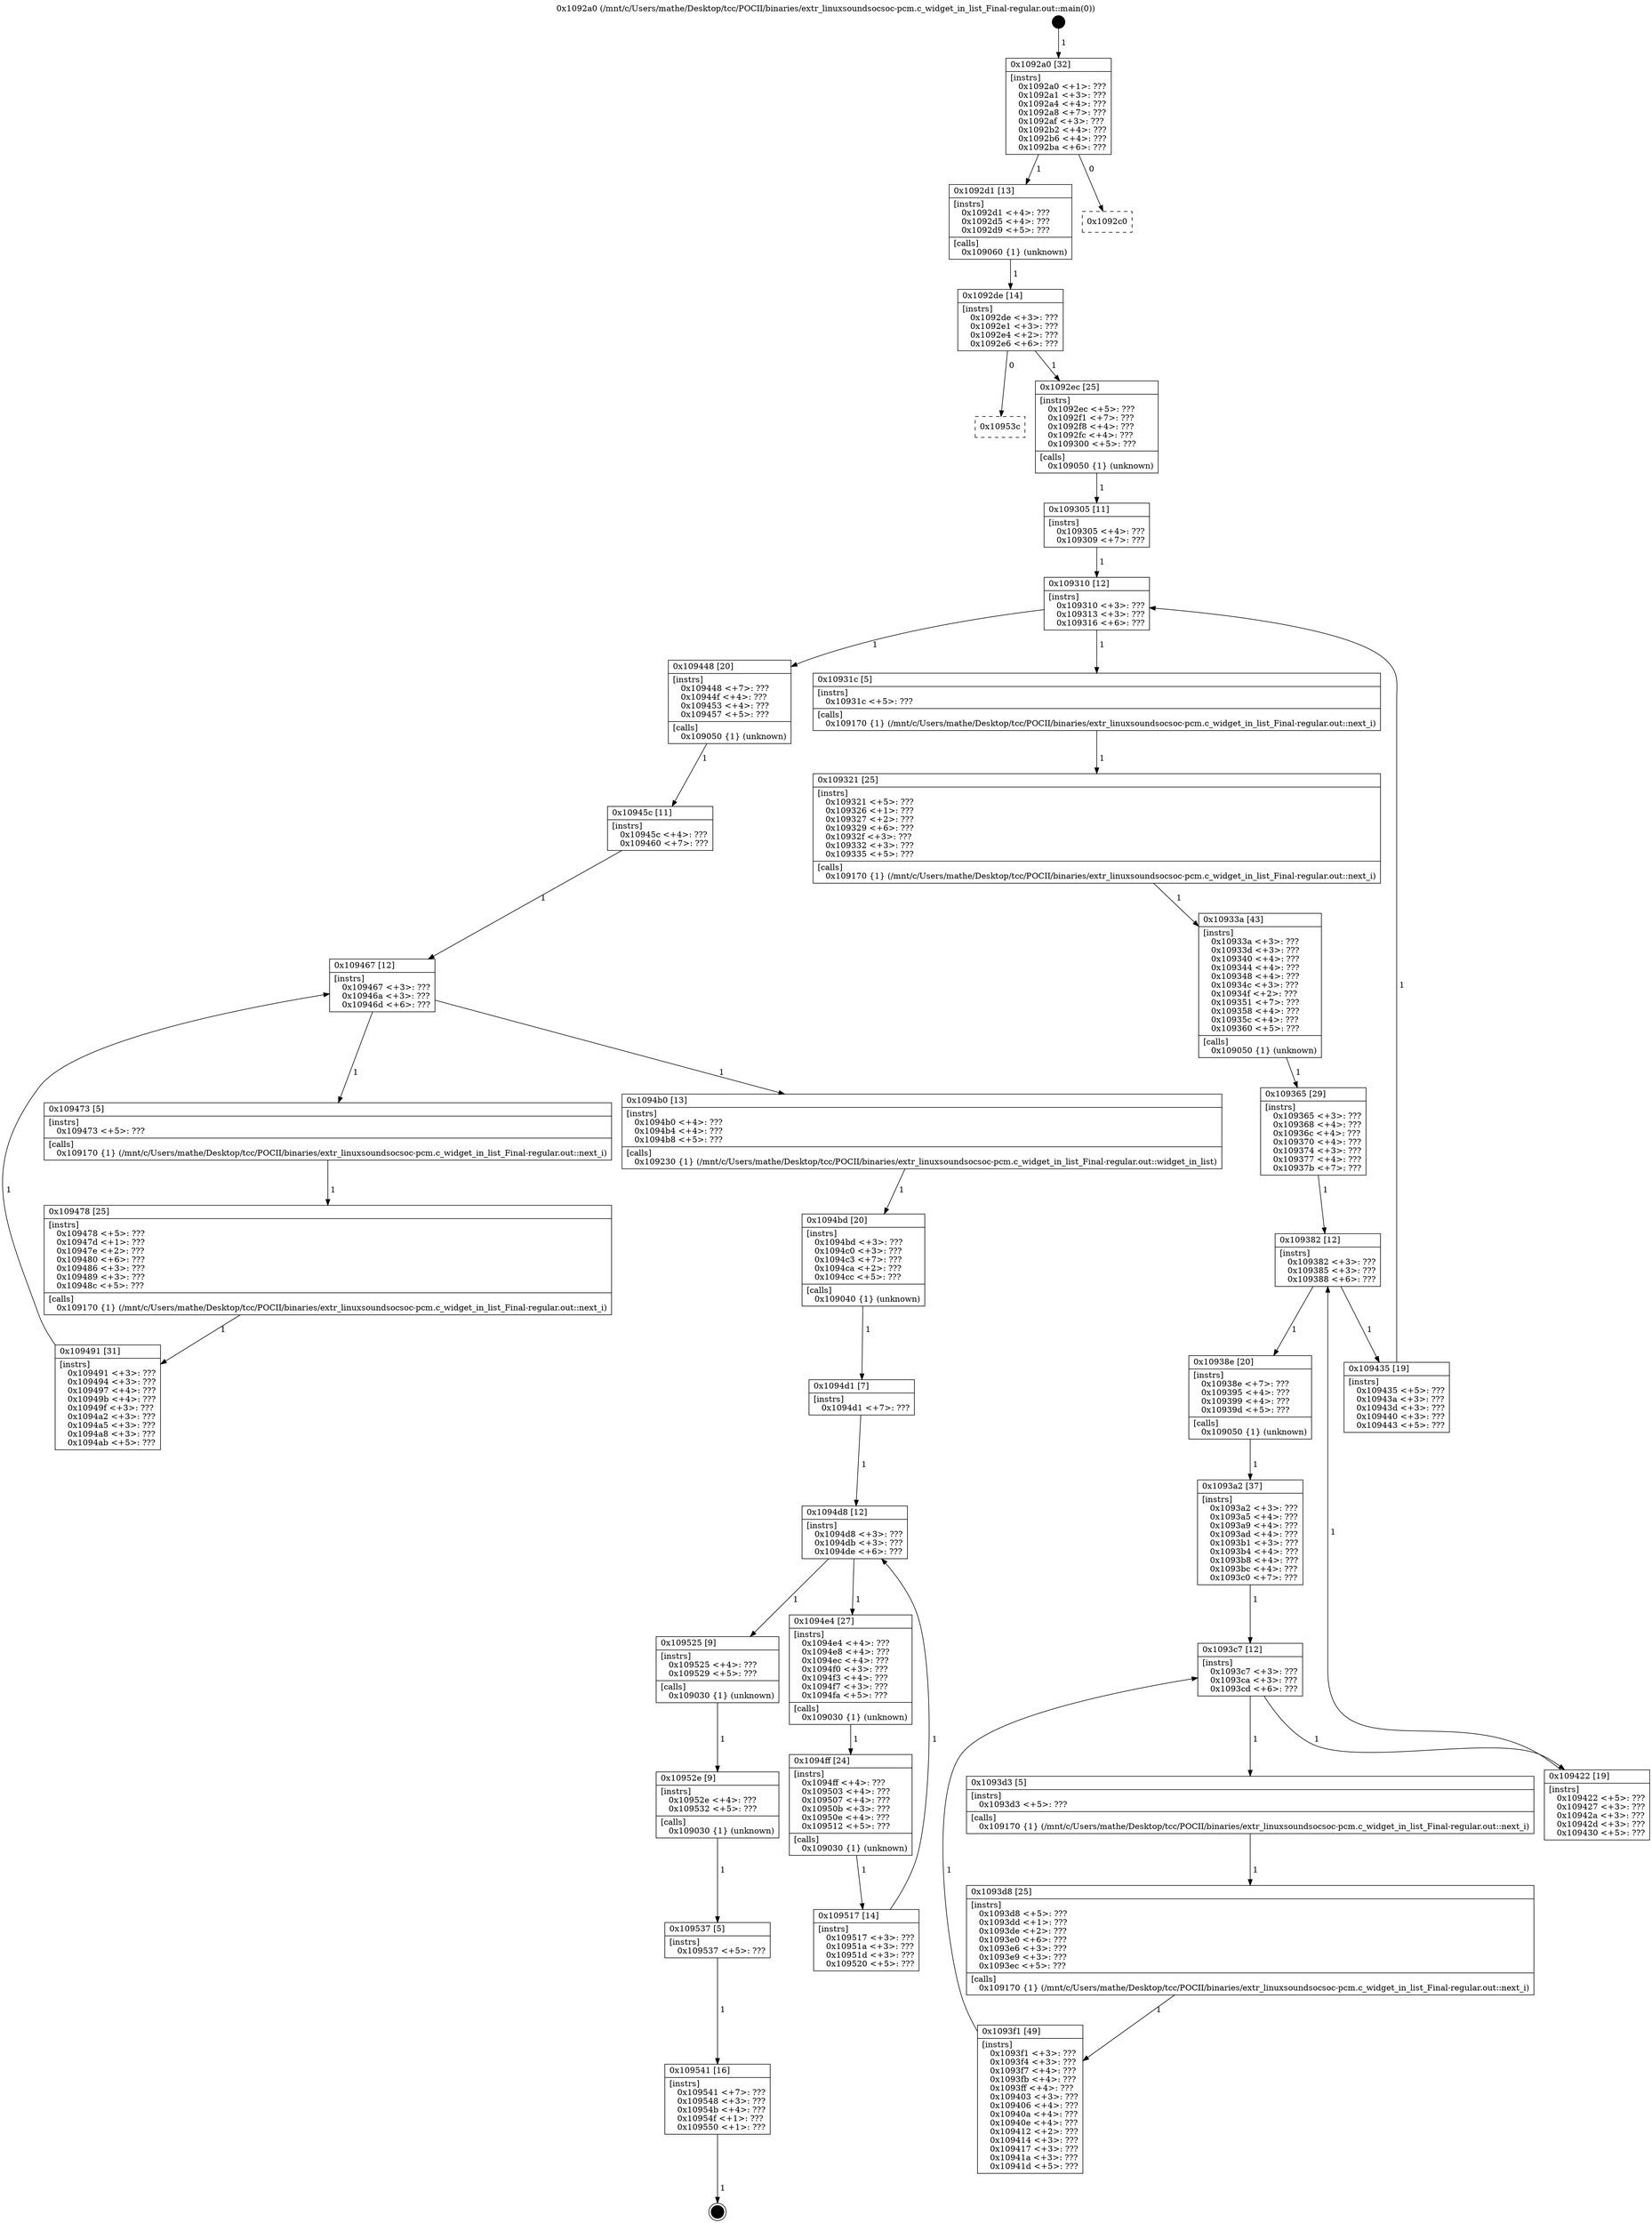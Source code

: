 digraph "0x1092a0" {
  label = "0x1092a0 (/mnt/c/Users/mathe/Desktop/tcc/POCII/binaries/extr_linuxsoundsocsoc-pcm.c_widget_in_list_Final-regular.out::main(0))"
  labelloc = "t"
  node[shape=record]

  Entry [label="",width=0.3,height=0.3,shape=circle,fillcolor=black,style=filled]
  "0x1092a0" [label="{
     0x1092a0 [32]\l
     | [instrs]\l
     &nbsp;&nbsp;0x1092a0 \<+1\>: ???\l
     &nbsp;&nbsp;0x1092a1 \<+3\>: ???\l
     &nbsp;&nbsp;0x1092a4 \<+4\>: ???\l
     &nbsp;&nbsp;0x1092a8 \<+7\>: ???\l
     &nbsp;&nbsp;0x1092af \<+3\>: ???\l
     &nbsp;&nbsp;0x1092b2 \<+4\>: ???\l
     &nbsp;&nbsp;0x1092b6 \<+4\>: ???\l
     &nbsp;&nbsp;0x1092ba \<+6\>: ???\l
  }"]
  "0x1092d1" [label="{
     0x1092d1 [13]\l
     | [instrs]\l
     &nbsp;&nbsp;0x1092d1 \<+4\>: ???\l
     &nbsp;&nbsp;0x1092d5 \<+4\>: ???\l
     &nbsp;&nbsp;0x1092d9 \<+5\>: ???\l
     | [calls]\l
     &nbsp;&nbsp;0x109060 \{1\} (unknown)\l
  }"]
  "0x1092c0" [label="{
     0x1092c0\l
  }", style=dashed]
  "0x1092de" [label="{
     0x1092de [14]\l
     | [instrs]\l
     &nbsp;&nbsp;0x1092de \<+3\>: ???\l
     &nbsp;&nbsp;0x1092e1 \<+3\>: ???\l
     &nbsp;&nbsp;0x1092e4 \<+2\>: ???\l
     &nbsp;&nbsp;0x1092e6 \<+6\>: ???\l
  }"]
  "0x10953c" [label="{
     0x10953c\l
  }", style=dashed]
  "0x1092ec" [label="{
     0x1092ec [25]\l
     | [instrs]\l
     &nbsp;&nbsp;0x1092ec \<+5\>: ???\l
     &nbsp;&nbsp;0x1092f1 \<+7\>: ???\l
     &nbsp;&nbsp;0x1092f8 \<+4\>: ???\l
     &nbsp;&nbsp;0x1092fc \<+4\>: ???\l
     &nbsp;&nbsp;0x109300 \<+5\>: ???\l
     | [calls]\l
     &nbsp;&nbsp;0x109050 \{1\} (unknown)\l
  }"]
  Exit [label="",width=0.3,height=0.3,shape=circle,fillcolor=black,style=filled,peripheries=2]
  "0x109310" [label="{
     0x109310 [12]\l
     | [instrs]\l
     &nbsp;&nbsp;0x109310 \<+3\>: ???\l
     &nbsp;&nbsp;0x109313 \<+3\>: ???\l
     &nbsp;&nbsp;0x109316 \<+6\>: ???\l
  }"]
  "0x109448" [label="{
     0x109448 [20]\l
     | [instrs]\l
     &nbsp;&nbsp;0x109448 \<+7\>: ???\l
     &nbsp;&nbsp;0x10944f \<+4\>: ???\l
     &nbsp;&nbsp;0x109453 \<+4\>: ???\l
     &nbsp;&nbsp;0x109457 \<+5\>: ???\l
     | [calls]\l
     &nbsp;&nbsp;0x109050 \{1\} (unknown)\l
  }"]
  "0x10931c" [label="{
     0x10931c [5]\l
     | [instrs]\l
     &nbsp;&nbsp;0x10931c \<+5\>: ???\l
     | [calls]\l
     &nbsp;&nbsp;0x109170 \{1\} (/mnt/c/Users/mathe/Desktop/tcc/POCII/binaries/extr_linuxsoundsocsoc-pcm.c_widget_in_list_Final-regular.out::next_i)\l
  }"]
  "0x109321" [label="{
     0x109321 [25]\l
     | [instrs]\l
     &nbsp;&nbsp;0x109321 \<+5\>: ???\l
     &nbsp;&nbsp;0x109326 \<+1\>: ???\l
     &nbsp;&nbsp;0x109327 \<+2\>: ???\l
     &nbsp;&nbsp;0x109329 \<+6\>: ???\l
     &nbsp;&nbsp;0x10932f \<+3\>: ???\l
     &nbsp;&nbsp;0x109332 \<+3\>: ???\l
     &nbsp;&nbsp;0x109335 \<+5\>: ???\l
     | [calls]\l
     &nbsp;&nbsp;0x109170 \{1\} (/mnt/c/Users/mathe/Desktop/tcc/POCII/binaries/extr_linuxsoundsocsoc-pcm.c_widget_in_list_Final-regular.out::next_i)\l
  }"]
  "0x10933a" [label="{
     0x10933a [43]\l
     | [instrs]\l
     &nbsp;&nbsp;0x10933a \<+3\>: ???\l
     &nbsp;&nbsp;0x10933d \<+3\>: ???\l
     &nbsp;&nbsp;0x109340 \<+4\>: ???\l
     &nbsp;&nbsp;0x109344 \<+4\>: ???\l
     &nbsp;&nbsp;0x109348 \<+4\>: ???\l
     &nbsp;&nbsp;0x10934c \<+3\>: ???\l
     &nbsp;&nbsp;0x10934f \<+2\>: ???\l
     &nbsp;&nbsp;0x109351 \<+7\>: ???\l
     &nbsp;&nbsp;0x109358 \<+4\>: ???\l
     &nbsp;&nbsp;0x10935c \<+4\>: ???\l
     &nbsp;&nbsp;0x109360 \<+5\>: ???\l
     | [calls]\l
     &nbsp;&nbsp;0x109050 \{1\} (unknown)\l
  }"]
  "0x109382" [label="{
     0x109382 [12]\l
     | [instrs]\l
     &nbsp;&nbsp;0x109382 \<+3\>: ???\l
     &nbsp;&nbsp;0x109385 \<+3\>: ???\l
     &nbsp;&nbsp;0x109388 \<+6\>: ???\l
  }"]
  "0x109435" [label="{
     0x109435 [19]\l
     | [instrs]\l
     &nbsp;&nbsp;0x109435 \<+5\>: ???\l
     &nbsp;&nbsp;0x10943a \<+3\>: ???\l
     &nbsp;&nbsp;0x10943d \<+3\>: ???\l
     &nbsp;&nbsp;0x109440 \<+3\>: ???\l
     &nbsp;&nbsp;0x109443 \<+5\>: ???\l
  }"]
  "0x10938e" [label="{
     0x10938e [20]\l
     | [instrs]\l
     &nbsp;&nbsp;0x10938e \<+7\>: ???\l
     &nbsp;&nbsp;0x109395 \<+4\>: ???\l
     &nbsp;&nbsp;0x109399 \<+4\>: ???\l
     &nbsp;&nbsp;0x10939d \<+5\>: ???\l
     | [calls]\l
     &nbsp;&nbsp;0x109050 \{1\} (unknown)\l
  }"]
  "0x1093c7" [label="{
     0x1093c7 [12]\l
     | [instrs]\l
     &nbsp;&nbsp;0x1093c7 \<+3\>: ???\l
     &nbsp;&nbsp;0x1093ca \<+3\>: ???\l
     &nbsp;&nbsp;0x1093cd \<+6\>: ???\l
  }"]
  "0x109422" [label="{
     0x109422 [19]\l
     | [instrs]\l
     &nbsp;&nbsp;0x109422 \<+5\>: ???\l
     &nbsp;&nbsp;0x109427 \<+3\>: ???\l
     &nbsp;&nbsp;0x10942a \<+3\>: ???\l
     &nbsp;&nbsp;0x10942d \<+3\>: ???\l
     &nbsp;&nbsp;0x109430 \<+5\>: ???\l
  }"]
  "0x1093d3" [label="{
     0x1093d3 [5]\l
     | [instrs]\l
     &nbsp;&nbsp;0x1093d3 \<+5\>: ???\l
     | [calls]\l
     &nbsp;&nbsp;0x109170 \{1\} (/mnt/c/Users/mathe/Desktop/tcc/POCII/binaries/extr_linuxsoundsocsoc-pcm.c_widget_in_list_Final-regular.out::next_i)\l
  }"]
  "0x1093d8" [label="{
     0x1093d8 [25]\l
     | [instrs]\l
     &nbsp;&nbsp;0x1093d8 \<+5\>: ???\l
     &nbsp;&nbsp;0x1093dd \<+1\>: ???\l
     &nbsp;&nbsp;0x1093de \<+2\>: ???\l
     &nbsp;&nbsp;0x1093e0 \<+6\>: ???\l
     &nbsp;&nbsp;0x1093e6 \<+3\>: ???\l
     &nbsp;&nbsp;0x1093e9 \<+3\>: ???\l
     &nbsp;&nbsp;0x1093ec \<+5\>: ???\l
     | [calls]\l
     &nbsp;&nbsp;0x109170 \{1\} (/mnt/c/Users/mathe/Desktop/tcc/POCII/binaries/extr_linuxsoundsocsoc-pcm.c_widget_in_list_Final-regular.out::next_i)\l
  }"]
  "0x1093f1" [label="{
     0x1093f1 [49]\l
     | [instrs]\l
     &nbsp;&nbsp;0x1093f1 \<+3\>: ???\l
     &nbsp;&nbsp;0x1093f4 \<+3\>: ???\l
     &nbsp;&nbsp;0x1093f7 \<+4\>: ???\l
     &nbsp;&nbsp;0x1093fb \<+4\>: ???\l
     &nbsp;&nbsp;0x1093ff \<+4\>: ???\l
     &nbsp;&nbsp;0x109403 \<+3\>: ???\l
     &nbsp;&nbsp;0x109406 \<+4\>: ???\l
     &nbsp;&nbsp;0x10940a \<+4\>: ???\l
     &nbsp;&nbsp;0x10940e \<+4\>: ???\l
     &nbsp;&nbsp;0x109412 \<+2\>: ???\l
     &nbsp;&nbsp;0x109414 \<+3\>: ???\l
     &nbsp;&nbsp;0x109417 \<+3\>: ???\l
     &nbsp;&nbsp;0x10941a \<+3\>: ???\l
     &nbsp;&nbsp;0x10941d \<+5\>: ???\l
  }"]
  "0x1093a2" [label="{
     0x1093a2 [37]\l
     | [instrs]\l
     &nbsp;&nbsp;0x1093a2 \<+3\>: ???\l
     &nbsp;&nbsp;0x1093a5 \<+4\>: ???\l
     &nbsp;&nbsp;0x1093a9 \<+4\>: ???\l
     &nbsp;&nbsp;0x1093ad \<+4\>: ???\l
     &nbsp;&nbsp;0x1093b1 \<+3\>: ???\l
     &nbsp;&nbsp;0x1093b4 \<+4\>: ???\l
     &nbsp;&nbsp;0x1093b8 \<+4\>: ???\l
     &nbsp;&nbsp;0x1093bc \<+4\>: ???\l
     &nbsp;&nbsp;0x1093c0 \<+7\>: ???\l
  }"]
  "0x109541" [label="{
     0x109541 [16]\l
     | [instrs]\l
     &nbsp;&nbsp;0x109541 \<+7\>: ???\l
     &nbsp;&nbsp;0x109548 \<+3\>: ???\l
     &nbsp;&nbsp;0x10954b \<+4\>: ???\l
     &nbsp;&nbsp;0x10954f \<+1\>: ???\l
     &nbsp;&nbsp;0x109550 \<+1\>: ???\l
  }"]
  "0x109365" [label="{
     0x109365 [29]\l
     | [instrs]\l
     &nbsp;&nbsp;0x109365 \<+3\>: ???\l
     &nbsp;&nbsp;0x109368 \<+4\>: ???\l
     &nbsp;&nbsp;0x10936c \<+4\>: ???\l
     &nbsp;&nbsp;0x109370 \<+4\>: ???\l
     &nbsp;&nbsp;0x109374 \<+3\>: ???\l
     &nbsp;&nbsp;0x109377 \<+4\>: ???\l
     &nbsp;&nbsp;0x10937b \<+7\>: ???\l
  }"]
  "0x109537" [label="{
     0x109537 [5]\l
     | [instrs]\l
     &nbsp;&nbsp;0x109537 \<+5\>: ???\l
  }"]
  "0x109305" [label="{
     0x109305 [11]\l
     | [instrs]\l
     &nbsp;&nbsp;0x109305 \<+4\>: ???\l
     &nbsp;&nbsp;0x109309 \<+7\>: ???\l
  }"]
  "0x109467" [label="{
     0x109467 [12]\l
     | [instrs]\l
     &nbsp;&nbsp;0x109467 \<+3\>: ???\l
     &nbsp;&nbsp;0x10946a \<+3\>: ???\l
     &nbsp;&nbsp;0x10946d \<+6\>: ???\l
  }"]
  "0x1094b0" [label="{
     0x1094b0 [13]\l
     | [instrs]\l
     &nbsp;&nbsp;0x1094b0 \<+4\>: ???\l
     &nbsp;&nbsp;0x1094b4 \<+4\>: ???\l
     &nbsp;&nbsp;0x1094b8 \<+5\>: ???\l
     | [calls]\l
     &nbsp;&nbsp;0x109230 \{1\} (/mnt/c/Users/mathe/Desktop/tcc/POCII/binaries/extr_linuxsoundsocsoc-pcm.c_widget_in_list_Final-regular.out::widget_in_list)\l
  }"]
  "0x109473" [label="{
     0x109473 [5]\l
     | [instrs]\l
     &nbsp;&nbsp;0x109473 \<+5\>: ???\l
     | [calls]\l
     &nbsp;&nbsp;0x109170 \{1\} (/mnt/c/Users/mathe/Desktop/tcc/POCII/binaries/extr_linuxsoundsocsoc-pcm.c_widget_in_list_Final-regular.out::next_i)\l
  }"]
  "0x109478" [label="{
     0x109478 [25]\l
     | [instrs]\l
     &nbsp;&nbsp;0x109478 \<+5\>: ???\l
     &nbsp;&nbsp;0x10947d \<+1\>: ???\l
     &nbsp;&nbsp;0x10947e \<+2\>: ???\l
     &nbsp;&nbsp;0x109480 \<+6\>: ???\l
     &nbsp;&nbsp;0x109486 \<+3\>: ???\l
     &nbsp;&nbsp;0x109489 \<+3\>: ???\l
     &nbsp;&nbsp;0x10948c \<+5\>: ???\l
     | [calls]\l
     &nbsp;&nbsp;0x109170 \{1\} (/mnt/c/Users/mathe/Desktop/tcc/POCII/binaries/extr_linuxsoundsocsoc-pcm.c_widget_in_list_Final-regular.out::next_i)\l
  }"]
  "0x109491" [label="{
     0x109491 [31]\l
     | [instrs]\l
     &nbsp;&nbsp;0x109491 \<+3\>: ???\l
     &nbsp;&nbsp;0x109494 \<+3\>: ???\l
     &nbsp;&nbsp;0x109497 \<+4\>: ???\l
     &nbsp;&nbsp;0x10949b \<+4\>: ???\l
     &nbsp;&nbsp;0x10949f \<+3\>: ???\l
     &nbsp;&nbsp;0x1094a2 \<+3\>: ???\l
     &nbsp;&nbsp;0x1094a5 \<+3\>: ???\l
     &nbsp;&nbsp;0x1094a8 \<+3\>: ???\l
     &nbsp;&nbsp;0x1094ab \<+5\>: ???\l
  }"]
  "0x10945c" [label="{
     0x10945c [11]\l
     | [instrs]\l
     &nbsp;&nbsp;0x10945c \<+4\>: ???\l
     &nbsp;&nbsp;0x109460 \<+7\>: ???\l
  }"]
  "0x1094bd" [label="{
     0x1094bd [20]\l
     | [instrs]\l
     &nbsp;&nbsp;0x1094bd \<+3\>: ???\l
     &nbsp;&nbsp;0x1094c0 \<+3\>: ???\l
     &nbsp;&nbsp;0x1094c3 \<+7\>: ???\l
     &nbsp;&nbsp;0x1094ca \<+2\>: ???\l
     &nbsp;&nbsp;0x1094cc \<+5\>: ???\l
     | [calls]\l
     &nbsp;&nbsp;0x109040 \{1\} (unknown)\l
  }"]
  "0x1094d8" [label="{
     0x1094d8 [12]\l
     | [instrs]\l
     &nbsp;&nbsp;0x1094d8 \<+3\>: ???\l
     &nbsp;&nbsp;0x1094db \<+3\>: ???\l
     &nbsp;&nbsp;0x1094de \<+6\>: ???\l
  }"]
  "0x109525" [label="{
     0x109525 [9]\l
     | [instrs]\l
     &nbsp;&nbsp;0x109525 \<+4\>: ???\l
     &nbsp;&nbsp;0x109529 \<+5\>: ???\l
     | [calls]\l
     &nbsp;&nbsp;0x109030 \{1\} (unknown)\l
  }"]
  "0x1094e4" [label="{
     0x1094e4 [27]\l
     | [instrs]\l
     &nbsp;&nbsp;0x1094e4 \<+4\>: ???\l
     &nbsp;&nbsp;0x1094e8 \<+4\>: ???\l
     &nbsp;&nbsp;0x1094ec \<+4\>: ???\l
     &nbsp;&nbsp;0x1094f0 \<+3\>: ???\l
     &nbsp;&nbsp;0x1094f3 \<+4\>: ???\l
     &nbsp;&nbsp;0x1094f7 \<+3\>: ???\l
     &nbsp;&nbsp;0x1094fa \<+5\>: ???\l
     | [calls]\l
     &nbsp;&nbsp;0x109030 \{1\} (unknown)\l
  }"]
  "0x1094ff" [label="{
     0x1094ff [24]\l
     | [instrs]\l
     &nbsp;&nbsp;0x1094ff \<+4\>: ???\l
     &nbsp;&nbsp;0x109503 \<+4\>: ???\l
     &nbsp;&nbsp;0x109507 \<+4\>: ???\l
     &nbsp;&nbsp;0x10950b \<+3\>: ???\l
     &nbsp;&nbsp;0x10950e \<+4\>: ???\l
     &nbsp;&nbsp;0x109512 \<+5\>: ???\l
     | [calls]\l
     &nbsp;&nbsp;0x109030 \{1\} (unknown)\l
  }"]
  "0x109517" [label="{
     0x109517 [14]\l
     | [instrs]\l
     &nbsp;&nbsp;0x109517 \<+3\>: ???\l
     &nbsp;&nbsp;0x10951a \<+3\>: ???\l
     &nbsp;&nbsp;0x10951d \<+3\>: ???\l
     &nbsp;&nbsp;0x109520 \<+5\>: ???\l
  }"]
  "0x1094d1" [label="{
     0x1094d1 [7]\l
     | [instrs]\l
     &nbsp;&nbsp;0x1094d1 \<+7\>: ???\l
  }"]
  "0x10952e" [label="{
     0x10952e [9]\l
     | [instrs]\l
     &nbsp;&nbsp;0x10952e \<+4\>: ???\l
     &nbsp;&nbsp;0x109532 \<+5\>: ???\l
     | [calls]\l
     &nbsp;&nbsp;0x109030 \{1\} (unknown)\l
  }"]
  Entry -> "0x1092a0" [label=" 1"]
  "0x1092a0" -> "0x1092d1" [label=" 1"]
  "0x1092a0" -> "0x1092c0" [label=" 0"]
  "0x1092d1" -> "0x1092de" [label=" 1"]
  "0x1092de" -> "0x10953c" [label=" 0"]
  "0x1092de" -> "0x1092ec" [label=" 1"]
  "0x109541" -> Exit [label=" 1"]
  "0x1092ec" -> "0x109305" [label=" 1"]
  "0x109310" -> "0x109448" [label=" 1"]
  "0x109310" -> "0x10931c" [label=" 1"]
  "0x10931c" -> "0x109321" [label=" 1"]
  "0x109321" -> "0x10933a" [label=" 1"]
  "0x10933a" -> "0x109365" [label=" 1"]
  "0x109382" -> "0x109435" [label=" 1"]
  "0x109382" -> "0x10938e" [label=" 1"]
  "0x10938e" -> "0x1093a2" [label=" 1"]
  "0x1093c7" -> "0x109422" [label=" 1"]
  "0x1093c7" -> "0x1093d3" [label=" 1"]
  "0x1093d3" -> "0x1093d8" [label=" 1"]
  "0x1093d8" -> "0x1093f1" [label=" 1"]
  "0x1093a2" -> "0x1093c7" [label=" 1"]
  "0x1093f1" -> "0x1093c7" [label=" 1"]
  "0x109537" -> "0x109541" [label=" 1"]
  "0x109365" -> "0x109382" [label=" 1"]
  "0x109422" -> "0x109382" [label=" 1"]
  "0x10952e" -> "0x109537" [label=" 1"]
  "0x109305" -> "0x109310" [label=" 1"]
  "0x109435" -> "0x109310" [label=" 1"]
  "0x109448" -> "0x10945c" [label=" 1"]
  "0x109467" -> "0x1094b0" [label=" 1"]
  "0x109467" -> "0x109473" [label=" 1"]
  "0x109473" -> "0x109478" [label=" 1"]
  "0x109478" -> "0x109491" [label=" 1"]
  "0x10945c" -> "0x109467" [label=" 1"]
  "0x109491" -> "0x109467" [label=" 1"]
  "0x1094b0" -> "0x1094bd" [label=" 1"]
  "0x1094bd" -> "0x1094d1" [label=" 1"]
  "0x1094d8" -> "0x109525" [label=" 1"]
  "0x1094d8" -> "0x1094e4" [label=" 1"]
  "0x1094e4" -> "0x1094ff" [label=" 1"]
  "0x1094ff" -> "0x109517" [label=" 1"]
  "0x1094d1" -> "0x1094d8" [label=" 1"]
  "0x109517" -> "0x1094d8" [label=" 1"]
  "0x109525" -> "0x10952e" [label=" 1"]
}
